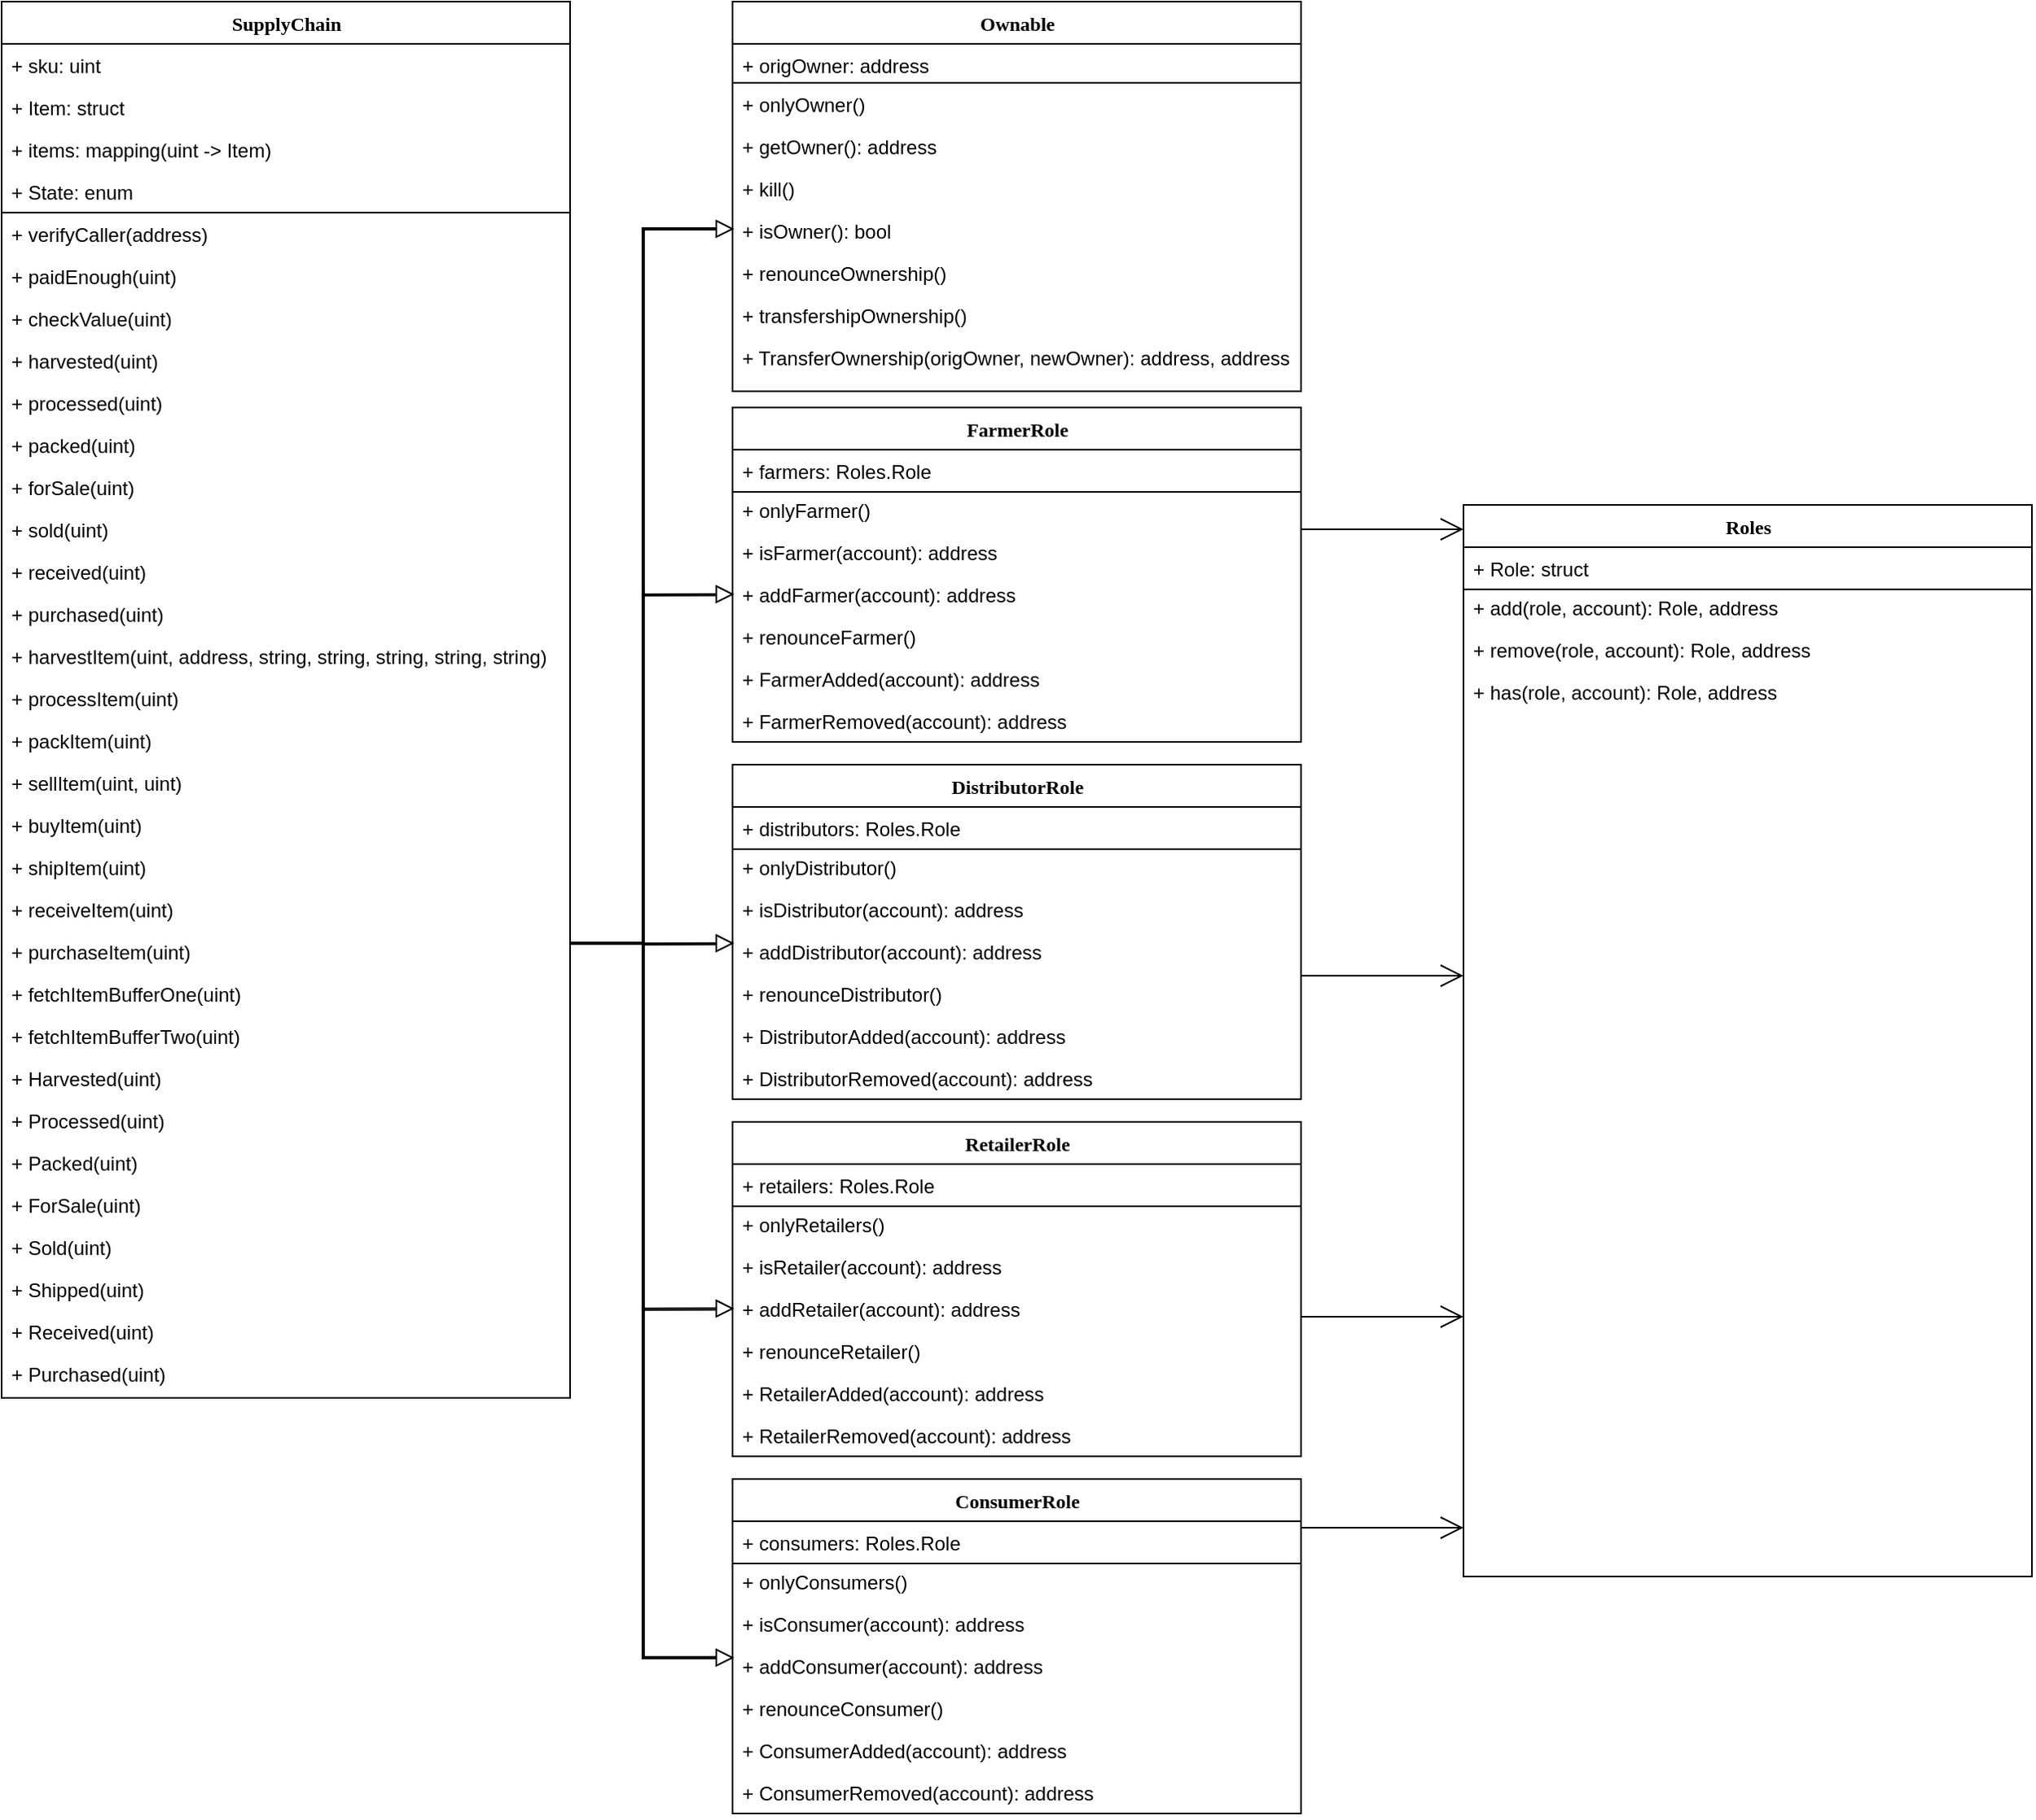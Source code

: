 <mxfile version="13.0.3" type="device"><diagram name="Page-1" id="9f46799a-70d6-7492-0946-bef42562c5a5"><mxGraphModel dx="3672" dy="1928" grid="1" gridSize="10" guides="1" tooltips="1" connect="1" arrows="1" fold="1" page="1" pageScale="1" pageWidth="1100" pageHeight="850" background="#ffffff" math="0" shadow="0"><root><mxCell id="0"/><mxCell id="1" parent="0"/><mxCell id="g60n4MG5seagXaqDH_zh-57" value="SupplyChain" style="swimlane;html=1;fontStyle=1;align=center;verticalAlign=top;childLayout=stackLayout;horizontal=1;startSize=26;horizontalStack=0;resizeParent=1;resizeLast=0;collapsible=1;marginBottom=0;swimlaneFillColor=#ffffff;rounded=0;shadow=0;comic=0;labelBackgroundColor=none;strokeWidth=1;fillColor=none;fontFamily=Verdana;fontSize=12" vertex="1" parent="1"><mxGeometry x="-1080" y="20" width="350" height="860" as="geometry"/></mxCell><mxCell id="g60n4MG5seagXaqDH_zh-59" value="+ sku: uint" style="text;html=1;strokeColor=none;fillColor=none;align=left;verticalAlign=top;spacingLeft=4;spacingRight=4;whiteSpace=wrap;overflow=hidden;rotatable=0;points=[[0,0.5],[1,0.5]];portConstraint=eastwest;" vertex="1" parent="g60n4MG5seagXaqDH_zh-57"><mxGeometry y="26" width="350" height="26" as="geometry"/></mxCell><mxCell id="g60n4MG5seagXaqDH_zh-60" value="+ Item: struct" style="text;html=1;strokeColor=none;fillColor=none;align=left;verticalAlign=top;spacingLeft=4;spacingRight=4;whiteSpace=wrap;overflow=hidden;rotatable=0;points=[[0,0.5],[1,0.5]];portConstraint=eastwest;" vertex="1" parent="g60n4MG5seagXaqDH_zh-57"><mxGeometry y="52" width="350" height="26" as="geometry"/></mxCell><mxCell id="g60n4MG5seagXaqDH_zh-61" value="+ items: mapping(uint -&amp;gt; Item)" style="text;html=1;strokeColor=none;fillColor=none;align=left;verticalAlign=top;spacingLeft=4;spacingRight=4;whiteSpace=wrap;overflow=hidden;rotatable=0;points=[[0,0.5],[1,0.5]];portConstraint=eastwest;" vertex="1" parent="g60n4MG5seagXaqDH_zh-57"><mxGeometry y="78" width="350" height="26" as="geometry"/></mxCell><mxCell id="g60n4MG5seagXaqDH_zh-62" value="+ State: enum" style="text;html=1;strokeColor=none;fillColor=none;align=left;verticalAlign=top;spacingLeft=4;spacingRight=4;whiteSpace=wrap;overflow=hidden;rotatable=0;points=[[0,0.5],[1,0.5]];portConstraint=eastwest;" vertex="1" parent="g60n4MG5seagXaqDH_zh-57"><mxGeometry y="104" width="350" height="26" as="geometry"/></mxCell><mxCell id="g60n4MG5seagXaqDH_zh-65" value="" style="endArrow=none;html=1;entryX=1;entryY=-0.001;entryDx=0;entryDy=0;entryPerimeter=0;" edge="1" parent="g60n4MG5seagXaqDH_zh-57"><mxGeometry width="50" height="50" relative="1" as="geometry"><mxPoint y="130.03" as="sourcePoint"/><mxPoint x="350" y="130.004" as="targetPoint"/></mxGeometry></mxCell><mxCell id="g60n4MG5seagXaqDH_zh-76" value="+ verifyCaller(address)" style="text;html=1;strokeColor=none;fillColor=none;align=left;verticalAlign=top;spacingLeft=4;spacingRight=4;whiteSpace=wrap;overflow=hidden;rotatable=0;points=[[0,0.5],[1,0.5]];portConstraint=eastwest;" vertex="1" parent="g60n4MG5seagXaqDH_zh-57"><mxGeometry y="130" width="350" height="26" as="geometry"/></mxCell><mxCell id="g60n4MG5seagXaqDH_zh-78" value="+ paidEnough(uint)" style="text;html=1;strokeColor=none;fillColor=none;align=left;verticalAlign=top;spacingLeft=4;spacingRight=4;whiteSpace=wrap;overflow=hidden;rotatable=0;points=[[0,0.5],[1,0.5]];portConstraint=eastwest;" vertex="1" parent="g60n4MG5seagXaqDH_zh-57"><mxGeometry y="156" width="350" height="26" as="geometry"/></mxCell><mxCell id="g60n4MG5seagXaqDH_zh-79" value="+ checkValue(uint)" style="text;html=1;strokeColor=none;fillColor=none;align=left;verticalAlign=top;spacingLeft=4;spacingRight=4;whiteSpace=wrap;overflow=hidden;rotatable=0;points=[[0,0.5],[1,0.5]];portConstraint=eastwest;" vertex="1" parent="g60n4MG5seagXaqDH_zh-57"><mxGeometry y="182" width="350" height="26" as="geometry"/></mxCell><mxCell id="g60n4MG5seagXaqDH_zh-80" value="+ harvested(uint)" style="text;html=1;strokeColor=none;fillColor=none;align=left;verticalAlign=top;spacingLeft=4;spacingRight=4;whiteSpace=wrap;overflow=hidden;rotatable=0;points=[[0,0.5],[1,0.5]];portConstraint=eastwest;" vertex="1" parent="g60n4MG5seagXaqDH_zh-57"><mxGeometry y="208" width="350" height="26" as="geometry"/></mxCell><mxCell id="g60n4MG5seagXaqDH_zh-81" value="+ processed(uint)" style="text;html=1;strokeColor=none;fillColor=none;align=left;verticalAlign=top;spacingLeft=4;spacingRight=4;whiteSpace=wrap;overflow=hidden;rotatable=0;points=[[0,0.5],[1,0.5]];portConstraint=eastwest;" vertex="1" parent="g60n4MG5seagXaqDH_zh-57"><mxGeometry y="234" width="350" height="26" as="geometry"/></mxCell><mxCell id="g60n4MG5seagXaqDH_zh-82" value="+ packed(uint)" style="text;html=1;strokeColor=none;fillColor=none;align=left;verticalAlign=top;spacingLeft=4;spacingRight=4;whiteSpace=wrap;overflow=hidden;rotatable=0;points=[[0,0.5],[1,0.5]];portConstraint=eastwest;" vertex="1" parent="g60n4MG5seagXaqDH_zh-57"><mxGeometry y="260" width="350" height="26" as="geometry"/></mxCell><mxCell id="g60n4MG5seagXaqDH_zh-83" value="+ forSale(uint)" style="text;html=1;strokeColor=none;fillColor=none;align=left;verticalAlign=top;spacingLeft=4;spacingRight=4;whiteSpace=wrap;overflow=hidden;rotatable=0;points=[[0,0.5],[1,0.5]];portConstraint=eastwest;" vertex="1" parent="g60n4MG5seagXaqDH_zh-57"><mxGeometry y="286" width="350" height="26" as="geometry"/></mxCell><mxCell id="g60n4MG5seagXaqDH_zh-84" value="+ sold(uint)" style="text;html=1;strokeColor=none;fillColor=none;align=left;verticalAlign=top;spacingLeft=4;spacingRight=4;whiteSpace=wrap;overflow=hidden;rotatable=0;points=[[0,0.5],[1,0.5]];portConstraint=eastwest;" vertex="1" parent="g60n4MG5seagXaqDH_zh-57"><mxGeometry y="312" width="350" height="26" as="geometry"/></mxCell><mxCell id="g60n4MG5seagXaqDH_zh-85" value="+ received(uint)" style="text;html=1;strokeColor=none;fillColor=none;align=left;verticalAlign=top;spacingLeft=4;spacingRight=4;whiteSpace=wrap;overflow=hidden;rotatable=0;points=[[0,0.5],[1,0.5]];portConstraint=eastwest;" vertex="1" parent="g60n4MG5seagXaqDH_zh-57"><mxGeometry y="338" width="350" height="26" as="geometry"/></mxCell><mxCell id="g60n4MG5seagXaqDH_zh-77" value="+ purchased(uint)" style="text;html=1;strokeColor=none;fillColor=none;align=left;verticalAlign=top;spacingLeft=4;spacingRight=4;whiteSpace=wrap;overflow=hidden;rotatable=0;points=[[0,0.5],[1,0.5]];portConstraint=eastwest;" vertex="1" parent="g60n4MG5seagXaqDH_zh-57"><mxGeometry y="364" width="350" height="26" as="geometry"/></mxCell><mxCell id="g60n4MG5seagXaqDH_zh-86" value="+ harvestItem(uint, address, string, string, string, string, string)" style="text;html=1;strokeColor=none;fillColor=none;align=left;verticalAlign=top;spacingLeft=4;spacingRight=4;whiteSpace=wrap;overflow=hidden;rotatable=0;points=[[0,0.5],[1,0.5]];portConstraint=eastwest;" vertex="1" parent="g60n4MG5seagXaqDH_zh-57"><mxGeometry y="390" width="350" height="26" as="geometry"/></mxCell><mxCell id="g60n4MG5seagXaqDH_zh-88" value="+ processItem(uint)" style="text;html=1;strokeColor=none;fillColor=none;align=left;verticalAlign=top;spacingLeft=4;spacingRight=4;whiteSpace=wrap;overflow=hidden;rotatable=0;points=[[0,0.5],[1,0.5]];portConstraint=eastwest;" vertex="1" parent="g60n4MG5seagXaqDH_zh-57"><mxGeometry y="416" width="350" height="26" as="geometry"/></mxCell><mxCell id="g60n4MG5seagXaqDH_zh-89" value="+ packItem(uint)" style="text;html=1;strokeColor=none;fillColor=none;align=left;verticalAlign=top;spacingLeft=4;spacingRight=4;whiteSpace=wrap;overflow=hidden;rotatable=0;points=[[0,0.5],[1,0.5]];portConstraint=eastwest;" vertex="1" parent="g60n4MG5seagXaqDH_zh-57"><mxGeometry y="442" width="350" height="26" as="geometry"/></mxCell><mxCell id="g60n4MG5seagXaqDH_zh-90" value="+ sellItem(uint, uint)" style="text;html=1;strokeColor=none;fillColor=none;align=left;verticalAlign=top;spacingLeft=4;spacingRight=4;whiteSpace=wrap;overflow=hidden;rotatable=0;points=[[0,0.5],[1,0.5]];portConstraint=eastwest;" vertex="1" parent="g60n4MG5seagXaqDH_zh-57"><mxGeometry y="468" width="350" height="26" as="geometry"/></mxCell><mxCell id="g60n4MG5seagXaqDH_zh-91" value="+ buyItem(uint)" style="text;html=1;strokeColor=none;fillColor=none;align=left;verticalAlign=top;spacingLeft=4;spacingRight=4;whiteSpace=wrap;overflow=hidden;rotatable=0;points=[[0,0.5],[1,0.5]];portConstraint=eastwest;" vertex="1" parent="g60n4MG5seagXaqDH_zh-57"><mxGeometry y="494" width="350" height="26" as="geometry"/></mxCell><mxCell id="g60n4MG5seagXaqDH_zh-92" value="+ shipItem(uint)" style="text;html=1;strokeColor=none;fillColor=none;align=left;verticalAlign=top;spacingLeft=4;spacingRight=4;whiteSpace=wrap;overflow=hidden;rotatable=0;points=[[0,0.5],[1,0.5]];portConstraint=eastwest;" vertex="1" parent="g60n4MG5seagXaqDH_zh-57"><mxGeometry y="520" width="350" height="26" as="geometry"/></mxCell><mxCell id="g60n4MG5seagXaqDH_zh-93" value="+ receiveItem(uint)" style="text;html=1;strokeColor=none;fillColor=none;align=left;verticalAlign=top;spacingLeft=4;spacingRight=4;whiteSpace=wrap;overflow=hidden;rotatable=0;points=[[0,0.5],[1,0.5]];portConstraint=eastwest;" vertex="1" parent="g60n4MG5seagXaqDH_zh-57"><mxGeometry y="546" width="350" height="26" as="geometry"/></mxCell><mxCell id="g60n4MG5seagXaqDH_zh-94" value="+ purchaseItem(uint)" style="text;html=1;strokeColor=none;fillColor=none;align=left;verticalAlign=top;spacingLeft=4;spacingRight=4;whiteSpace=wrap;overflow=hidden;rotatable=0;points=[[0,0.5],[1,0.5]];portConstraint=eastwest;" vertex="1" parent="g60n4MG5seagXaqDH_zh-57"><mxGeometry y="572" width="350" height="26" as="geometry"/></mxCell><mxCell id="g60n4MG5seagXaqDH_zh-95" value="+ fetchItemBufferOne(uint)" style="text;html=1;strokeColor=none;fillColor=none;align=left;verticalAlign=top;spacingLeft=4;spacingRight=4;whiteSpace=wrap;overflow=hidden;rotatable=0;points=[[0,0.5],[1,0.5]];portConstraint=eastwest;" vertex="1" parent="g60n4MG5seagXaqDH_zh-57"><mxGeometry y="598" width="350" height="26" as="geometry"/></mxCell><mxCell id="g60n4MG5seagXaqDH_zh-96" value="+ fetchItemBufferTwo(uint)" style="text;html=1;strokeColor=none;fillColor=none;align=left;verticalAlign=top;spacingLeft=4;spacingRight=4;whiteSpace=wrap;overflow=hidden;rotatable=0;points=[[0,0.5],[1,0.5]];portConstraint=eastwest;" vertex="1" parent="g60n4MG5seagXaqDH_zh-57"><mxGeometry y="624" width="350" height="26" as="geometry"/></mxCell><mxCell id="g60n4MG5seagXaqDH_zh-97" value="+ Harvested(uint)" style="text;html=1;strokeColor=none;fillColor=none;align=left;verticalAlign=top;spacingLeft=4;spacingRight=4;whiteSpace=wrap;overflow=hidden;rotatable=0;points=[[0,0.5],[1,0.5]];portConstraint=eastwest;" vertex="1" parent="g60n4MG5seagXaqDH_zh-57"><mxGeometry y="650" width="350" height="26" as="geometry"/></mxCell><mxCell id="g60n4MG5seagXaqDH_zh-98" value="+ Processed(uint)" style="text;html=1;strokeColor=none;fillColor=none;align=left;verticalAlign=top;spacingLeft=4;spacingRight=4;whiteSpace=wrap;overflow=hidden;rotatable=0;points=[[0,0.5],[1,0.5]];portConstraint=eastwest;" vertex="1" parent="g60n4MG5seagXaqDH_zh-57"><mxGeometry y="676" width="350" height="26" as="geometry"/></mxCell><mxCell id="g60n4MG5seagXaqDH_zh-127" value="+ Packed(uint)" style="text;html=1;strokeColor=none;fillColor=none;align=left;verticalAlign=top;spacingLeft=4;spacingRight=4;whiteSpace=wrap;overflow=hidden;rotatable=0;points=[[0,0.5],[1,0.5]];portConstraint=eastwest;" vertex="1" parent="g60n4MG5seagXaqDH_zh-57"><mxGeometry y="702" width="350" height="26" as="geometry"/></mxCell><mxCell id="g60n4MG5seagXaqDH_zh-128" value="+ ForSale(uint)" style="text;html=1;strokeColor=none;fillColor=none;align=left;verticalAlign=top;spacingLeft=4;spacingRight=4;whiteSpace=wrap;overflow=hidden;rotatable=0;points=[[0,0.5],[1,0.5]];portConstraint=eastwest;" vertex="1" parent="g60n4MG5seagXaqDH_zh-57"><mxGeometry y="728" width="350" height="26" as="geometry"/></mxCell><mxCell id="g60n4MG5seagXaqDH_zh-130" value="+ Sold(uint)" style="text;html=1;strokeColor=none;fillColor=none;align=left;verticalAlign=top;spacingLeft=4;spacingRight=4;whiteSpace=wrap;overflow=hidden;rotatable=0;points=[[0,0.5],[1,0.5]];portConstraint=eastwest;" vertex="1" parent="g60n4MG5seagXaqDH_zh-57"><mxGeometry y="754" width="350" height="26" as="geometry"/></mxCell><mxCell id="g60n4MG5seagXaqDH_zh-129" value="+ Shipped(uint)" style="text;html=1;strokeColor=none;fillColor=none;align=left;verticalAlign=top;spacingLeft=4;spacingRight=4;whiteSpace=wrap;overflow=hidden;rotatable=0;points=[[0,0.5],[1,0.5]];portConstraint=eastwest;" vertex="1" parent="g60n4MG5seagXaqDH_zh-57"><mxGeometry y="780" width="350" height="26" as="geometry"/></mxCell><mxCell id="g60n4MG5seagXaqDH_zh-132" value="+ Received(uint)" style="text;html=1;strokeColor=none;fillColor=none;align=left;verticalAlign=top;spacingLeft=4;spacingRight=4;whiteSpace=wrap;overflow=hidden;rotatable=0;points=[[0,0.5],[1,0.5]];portConstraint=eastwest;" vertex="1" parent="g60n4MG5seagXaqDH_zh-57"><mxGeometry y="806" width="350" height="26" as="geometry"/></mxCell><mxCell id="g60n4MG5seagXaqDH_zh-131" value="+ Purchased(uint)" style="text;html=1;strokeColor=none;fillColor=none;align=left;verticalAlign=top;spacingLeft=4;spacingRight=4;whiteSpace=wrap;overflow=hidden;rotatable=0;points=[[0,0.5],[1,0.5]];portConstraint=eastwest;" vertex="1" parent="g60n4MG5seagXaqDH_zh-57"><mxGeometry y="832" width="350" height="26" as="geometry"/></mxCell><mxCell id="78961159f06e98e8-17" value="Ownable" style="swimlane;html=1;fontStyle=1;align=center;verticalAlign=top;childLayout=stackLayout;horizontal=1;startSize=26;horizontalStack=0;resizeParent=1;resizeLast=0;collapsible=1;marginBottom=0;swimlaneFillColor=#ffffff;rounded=0;shadow=0;comic=0;labelBackgroundColor=none;strokeWidth=1;fillColor=none;fontFamily=Verdana;fontSize=12" parent="1" vertex="1"><mxGeometry x="-630" y="20" width="350" height="240" as="geometry"/></mxCell><mxCell id="78961159f06e98e8-21" value="+ origOwner: address" style="text;html=1;strokeColor=none;fillColor=none;align=left;verticalAlign=top;spacingLeft=4;spacingRight=4;whiteSpace=wrap;overflow=hidden;rotatable=0;points=[[0,0.5],[1,0.5]];portConstraint=eastwest;" parent="78961159f06e98e8-17" vertex="1"><mxGeometry y="26" width="350" height="24" as="geometry"/></mxCell><mxCell id="g60n4MG5seagXaqDH_zh-47" value="" style="endArrow=none;html=1;entryX=1;entryY=-0.001;entryDx=0;entryDy=0;entryPerimeter=0;" edge="1" parent="78961159f06e98e8-17"><mxGeometry width="50" height="50" relative="1" as="geometry"><mxPoint y="50.03" as="sourcePoint"/><mxPoint x="350" y="50.004" as="targetPoint"/></mxGeometry></mxCell><mxCell id="78961159f06e98e8-25" value="+ onlyOwner()" style="text;html=1;strokeColor=none;fillColor=none;align=left;verticalAlign=top;spacingLeft=4;spacingRight=4;whiteSpace=wrap;overflow=hidden;rotatable=0;points=[[0,0.5],[1,0.5]];portConstraint=eastwest;" parent="78961159f06e98e8-17" vertex="1"><mxGeometry y="50" width="350" height="26" as="geometry"/></mxCell><mxCell id="78961159f06e98e8-26" value="+ getOwner(): address" style="text;html=1;strokeColor=none;fillColor=none;align=left;verticalAlign=top;spacingLeft=4;spacingRight=4;whiteSpace=wrap;overflow=hidden;rotatable=0;points=[[0,0.5],[1,0.5]];portConstraint=eastwest;" parent="78961159f06e98e8-17" vertex="1"><mxGeometry y="76" width="350" height="26" as="geometry"/></mxCell><mxCell id="r3F0om4zufOPy18ptjIW-4" value="+ kill()" style="text;html=1;strokeColor=none;fillColor=none;align=left;verticalAlign=top;spacingLeft=4;spacingRight=4;whiteSpace=wrap;overflow=hidden;rotatable=0;points=[[0,0.5],[1,0.5]];portConstraint=eastwest;" parent="78961159f06e98e8-17" vertex="1"><mxGeometry y="102" width="350" height="26" as="geometry"/></mxCell><mxCell id="78961159f06e98e8-23" value="+ isOwner(): bool" style="text;html=1;strokeColor=none;fillColor=none;align=left;verticalAlign=top;spacingLeft=4;spacingRight=4;whiteSpace=wrap;overflow=hidden;rotatable=0;points=[[0,0.5],[1,0.5]];portConstraint=eastwest;" parent="78961159f06e98e8-17" vertex="1"><mxGeometry y="128" width="350" height="26" as="geometry"/></mxCell><mxCell id="r3F0om4zufOPy18ptjIW-5" value="+ renounceOwnership()" style="text;html=1;strokeColor=none;fillColor=none;align=left;verticalAlign=top;spacingLeft=4;spacingRight=4;whiteSpace=wrap;overflow=hidden;rotatable=0;points=[[0,0.5],[1,0.5]];portConstraint=eastwest;" parent="78961159f06e98e8-17" vertex="1"><mxGeometry y="154" width="350" height="26" as="geometry"/></mxCell><mxCell id="r3F0om4zufOPy18ptjIW-6" value="+ transfershipOwnership()" style="text;html=1;strokeColor=none;fillColor=none;align=left;verticalAlign=top;spacingLeft=4;spacingRight=4;whiteSpace=wrap;overflow=hidden;rotatable=0;points=[[0,0.5],[1,0.5]];portConstraint=eastwest;" parent="78961159f06e98e8-17" vertex="1"><mxGeometry y="180" width="350" height="26" as="geometry"/></mxCell><mxCell id="78961159f06e98e8-24" value="+ TransferOwnership(origOwner, newOwner): address, address" style="text;html=1;strokeColor=none;fillColor=none;align=left;verticalAlign=top;spacingLeft=4;spacingRight=4;whiteSpace=wrap;overflow=hidden;rotatable=0;points=[[0,0.5],[1,0.5]];portConstraint=eastwest;" parent="78961159f06e98e8-17" vertex="1"><mxGeometry y="206" width="350" height="30" as="geometry"/></mxCell><mxCell id="g60n4MG5seagXaqDH_zh-37" value="FarmerRole" style="swimlane;html=1;fontStyle=1;align=center;verticalAlign=top;childLayout=stackLayout;horizontal=1;startSize=26;horizontalStack=0;resizeParent=1;resizeLast=0;collapsible=1;marginBottom=0;swimlaneFillColor=#ffffff;rounded=0;shadow=0;comic=0;labelBackgroundColor=none;strokeWidth=1;fillColor=none;fontFamily=Verdana;fontSize=12" vertex="1" parent="1"><mxGeometry x="-630" y="270" width="350" height="206" as="geometry"/></mxCell><mxCell id="g60n4MG5seagXaqDH_zh-38" value="+ farmers: Roles.Role" style="text;html=1;strokeColor=none;fillColor=none;align=left;verticalAlign=top;spacingLeft=4;spacingRight=4;whiteSpace=wrap;overflow=hidden;rotatable=0;points=[[0,0.5],[1,0.5]];portConstraint=eastwest;" vertex="1" parent="g60n4MG5seagXaqDH_zh-37"><mxGeometry y="26" width="350" height="24" as="geometry"/></mxCell><mxCell id="g60n4MG5seagXaqDH_zh-39" value="+ onlyFarmer()" style="text;html=1;strokeColor=none;fillColor=none;align=left;verticalAlign=top;spacingLeft=4;spacingRight=4;whiteSpace=wrap;overflow=hidden;rotatable=0;points=[[0,0.5],[1,0.5]];portConstraint=eastwest;" vertex="1" parent="g60n4MG5seagXaqDH_zh-37"><mxGeometry y="50" width="350" height="26" as="geometry"/></mxCell><mxCell id="g60n4MG5seagXaqDH_zh-40" value="+ isFarmer(account): address" style="text;html=1;strokeColor=none;fillColor=none;align=left;verticalAlign=top;spacingLeft=4;spacingRight=4;whiteSpace=wrap;overflow=hidden;rotatable=0;points=[[0,0.5],[1,0.5]];portConstraint=eastwest;" vertex="1" parent="g60n4MG5seagXaqDH_zh-37"><mxGeometry y="76" width="350" height="26" as="geometry"/></mxCell><mxCell id="g60n4MG5seagXaqDH_zh-41" value="+ addFarmer(account): address" style="text;html=1;strokeColor=none;fillColor=none;align=left;verticalAlign=top;spacingLeft=4;spacingRight=4;whiteSpace=wrap;overflow=hidden;rotatable=0;points=[[0,0.5],[1,0.5]];portConstraint=eastwest;" vertex="1" parent="g60n4MG5seagXaqDH_zh-37"><mxGeometry y="102" width="350" height="26" as="geometry"/></mxCell><mxCell id="g60n4MG5seagXaqDH_zh-42" value="+ renounceFarmer()" style="text;html=1;strokeColor=none;fillColor=none;align=left;verticalAlign=top;spacingLeft=4;spacingRight=4;whiteSpace=wrap;overflow=hidden;rotatable=0;points=[[0,0.5],[1,0.5]];portConstraint=eastwest;" vertex="1" parent="g60n4MG5seagXaqDH_zh-37"><mxGeometry y="128" width="350" height="26" as="geometry"/></mxCell><mxCell id="g60n4MG5seagXaqDH_zh-43" value="+ FarmerAdded(account): address" style="text;html=1;strokeColor=none;fillColor=none;align=left;verticalAlign=top;spacingLeft=4;spacingRight=4;whiteSpace=wrap;overflow=hidden;rotatable=0;points=[[0,0.5],[1,0.5]];portConstraint=eastwest;" vertex="1" parent="g60n4MG5seagXaqDH_zh-37"><mxGeometry y="154" width="350" height="26" as="geometry"/></mxCell><mxCell id="g60n4MG5seagXaqDH_zh-44" value="+ FarmerRemoved(account): address" style="text;html=1;strokeColor=none;fillColor=none;align=left;verticalAlign=top;spacingLeft=4;spacingRight=4;whiteSpace=wrap;overflow=hidden;rotatable=0;points=[[0,0.5],[1,0.5]];portConstraint=eastwest;" vertex="1" parent="g60n4MG5seagXaqDH_zh-37"><mxGeometry y="180" width="350" height="26" as="geometry"/></mxCell><mxCell id="g60n4MG5seagXaqDH_zh-45" value="" style="endArrow=none;html=1;entryX=1;entryY=-0.001;entryDx=0;entryDy=0;entryPerimeter=0;" edge="1" parent="g60n4MG5seagXaqDH_zh-37"><mxGeometry width="50" height="50" relative="1" as="geometry"><mxPoint y="52" as="sourcePoint"/><mxPoint x="350" y="51.974" as="targetPoint"/></mxGeometry></mxCell><mxCell id="g60n4MG5seagXaqDH_zh-16" value="DistributorRole" style="swimlane;html=1;fontStyle=1;align=center;verticalAlign=top;childLayout=stackLayout;horizontal=1;startSize=26;horizontalStack=0;resizeParent=1;resizeLast=0;collapsible=1;marginBottom=0;swimlaneFillColor=#ffffff;rounded=0;shadow=0;comic=0;labelBackgroundColor=none;strokeWidth=1;fillColor=none;fontFamily=Verdana;fontSize=12" vertex="1" parent="1"><mxGeometry x="-630" y="490" width="350" height="206" as="geometry"/></mxCell><mxCell id="g60n4MG5seagXaqDH_zh-17" value="+ distributors: Roles.Role" style="text;html=1;strokeColor=none;fillColor=none;align=left;verticalAlign=top;spacingLeft=4;spacingRight=4;whiteSpace=wrap;overflow=hidden;rotatable=0;points=[[0,0.5],[1,0.5]];portConstraint=eastwest;" vertex="1" parent="g60n4MG5seagXaqDH_zh-16"><mxGeometry y="26" width="350" height="24" as="geometry"/></mxCell><mxCell id="g60n4MG5seagXaqDH_zh-18" value="+ onlyDistributor()" style="text;html=1;strokeColor=none;fillColor=none;align=left;verticalAlign=top;spacingLeft=4;spacingRight=4;whiteSpace=wrap;overflow=hidden;rotatable=0;points=[[0,0.5],[1,0.5]];portConstraint=eastwest;" vertex="1" parent="g60n4MG5seagXaqDH_zh-16"><mxGeometry y="50" width="350" height="26" as="geometry"/></mxCell><mxCell id="g60n4MG5seagXaqDH_zh-19" value="+ isDistributor(account): address" style="text;html=1;strokeColor=none;fillColor=none;align=left;verticalAlign=top;spacingLeft=4;spacingRight=4;whiteSpace=wrap;overflow=hidden;rotatable=0;points=[[0,0.5],[1,0.5]];portConstraint=eastwest;" vertex="1" parent="g60n4MG5seagXaqDH_zh-16"><mxGeometry y="76" width="350" height="26" as="geometry"/></mxCell><mxCell id="g60n4MG5seagXaqDH_zh-20" value="+ addDistributor(account): address" style="text;html=1;strokeColor=none;fillColor=none;align=left;verticalAlign=top;spacingLeft=4;spacingRight=4;whiteSpace=wrap;overflow=hidden;rotatable=0;points=[[0,0.5],[1,0.5]];portConstraint=eastwest;" vertex="1" parent="g60n4MG5seagXaqDH_zh-16"><mxGeometry y="102" width="350" height="26" as="geometry"/></mxCell><mxCell id="g60n4MG5seagXaqDH_zh-21" value="+ renounceDistributor()" style="text;html=1;strokeColor=none;fillColor=none;align=left;verticalAlign=top;spacingLeft=4;spacingRight=4;whiteSpace=wrap;overflow=hidden;rotatable=0;points=[[0,0.5],[1,0.5]];portConstraint=eastwest;" vertex="1" parent="g60n4MG5seagXaqDH_zh-16"><mxGeometry y="128" width="350" height="26" as="geometry"/></mxCell><mxCell id="g60n4MG5seagXaqDH_zh-22" value="+ DistributorAdded(account): address" style="text;html=1;strokeColor=none;fillColor=none;align=left;verticalAlign=top;spacingLeft=4;spacingRight=4;whiteSpace=wrap;overflow=hidden;rotatable=0;points=[[0,0.5],[1,0.5]];portConstraint=eastwest;" vertex="1" parent="g60n4MG5seagXaqDH_zh-16"><mxGeometry y="154" width="350" height="26" as="geometry"/></mxCell><mxCell id="g60n4MG5seagXaqDH_zh-23" value="+ DistributorRemoved(account): address" style="text;html=1;strokeColor=none;fillColor=none;align=left;verticalAlign=top;spacingLeft=4;spacingRight=4;whiteSpace=wrap;overflow=hidden;rotatable=0;points=[[0,0.5],[1,0.5]];portConstraint=eastwest;" vertex="1" parent="g60n4MG5seagXaqDH_zh-16"><mxGeometry y="180" width="350" height="26" as="geometry"/></mxCell><mxCell id="g60n4MG5seagXaqDH_zh-24" value="" style="endArrow=none;html=1;entryX=1;entryY=-0.001;entryDx=0;entryDy=0;entryPerimeter=0;" edge="1" parent="g60n4MG5seagXaqDH_zh-16"><mxGeometry width="50" height="50" relative="1" as="geometry"><mxPoint y="52" as="sourcePoint"/><mxPoint x="350" y="51.974" as="targetPoint"/></mxGeometry></mxCell><mxCell id="g60n4MG5seagXaqDH_zh-27" value="RetailerRole" style="swimlane;html=1;fontStyle=1;align=center;verticalAlign=top;childLayout=stackLayout;horizontal=1;startSize=26;horizontalStack=0;resizeParent=1;resizeLast=0;collapsible=1;marginBottom=0;swimlaneFillColor=#ffffff;rounded=0;shadow=0;comic=0;labelBackgroundColor=none;strokeWidth=1;fillColor=none;fontFamily=Verdana;fontSize=12" vertex="1" parent="1"><mxGeometry x="-630" y="710" width="350" height="206" as="geometry"/></mxCell><mxCell id="g60n4MG5seagXaqDH_zh-28" value="+ retailers: Roles.Role" style="text;html=1;strokeColor=none;fillColor=none;align=left;verticalAlign=top;spacingLeft=4;spacingRight=4;whiteSpace=wrap;overflow=hidden;rotatable=0;points=[[0,0.5],[1,0.5]];portConstraint=eastwest;" vertex="1" parent="g60n4MG5seagXaqDH_zh-27"><mxGeometry y="26" width="350" height="24" as="geometry"/></mxCell><mxCell id="g60n4MG5seagXaqDH_zh-29" value="+ onlyRetailers()" style="text;html=1;strokeColor=none;fillColor=none;align=left;verticalAlign=top;spacingLeft=4;spacingRight=4;whiteSpace=wrap;overflow=hidden;rotatable=0;points=[[0,0.5],[1,0.5]];portConstraint=eastwest;" vertex="1" parent="g60n4MG5seagXaqDH_zh-27"><mxGeometry y="50" width="350" height="26" as="geometry"/></mxCell><mxCell id="g60n4MG5seagXaqDH_zh-30" value="+ isRetailer(account): address" style="text;html=1;strokeColor=none;fillColor=none;align=left;verticalAlign=top;spacingLeft=4;spacingRight=4;whiteSpace=wrap;overflow=hidden;rotatable=0;points=[[0,0.5],[1,0.5]];portConstraint=eastwest;" vertex="1" parent="g60n4MG5seagXaqDH_zh-27"><mxGeometry y="76" width="350" height="26" as="geometry"/></mxCell><mxCell id="g60n4MG5seagXaqDH_zh-31" value="+ addRetailer(account): address" style="text;html=1;strokeColor=none;fillColor=none;align=left;verticalAlign=top;spacingLeft=4;spacingRight=4;whiteSpace=wrap;overflow=hidden;rotatable=0;points=[[0,0.5],[1,0.5]];portConstraint=eastwest;" vertex="1" parent="g60n4MG5seagXaqDH_zh-27"><mxGeometry y="102" width="350" height="26" as="geometry"/></mxCell><mxCell id="g60n4MG5seagXaqDH_zh-32" value="+ renounceRetailer()" style="text;html=1;strokeColor=none;fillColor=none;align=left;verticalAlign=top;spacingLeft=4;spacingRight=4;whiteSpace=wrap;overflow=hidden;rotatable=0;points=[[0,0.5],[1,0.5]];portConstraint=eastwest;" vertex="1" parent="g60n4MG5seagXaqDH_zh-27"><mxGeometry y="128" width="350" height="26" as="geometry"/></mxCell><mxCell id="g60n4MG5seagXaqDH_zh-33" value="+ RetailerAdded(account): address" style="text;html=1;strokeColor=none;fillColor=none;align=left;verticalAlign=top;spacingLeft=4;spacingRight=4;whiteSpace=wrap;overflow=hidden;rotatable=0;points=[[0,0.5],[1,0.5]];portConstraint=eastwest;" vertex="1" parent="g60n4MG5seagXaqDH_zh-27"><mxGeometry y="154" width="350" height="26" as="geometry"/></mxCell><mxCell id="g60n4MG5seagXaqDH_zh-34" value="+ RetailerRemoved(account): address" style="text;html=1;strokeColor=none;fillColor=none;align=left;verticalAlign=top;spacingLeft=4;spacingRight=4;whiteSpace=wrap;overflow=hidden;rotatable=0;points=[[0,0.5],[1,0.5]];portConstraint=eastwest;" vertex="1" parent="g60n4MG5seagXaqDH_zh-27"><mxGeometry y="180" width="350" height="26" as="geometry"/></mxCell><mxCell id="g60n4MG5seagXaqDH_zh-35" value="" style="endArrow=none;html=1;entryX=1;entryY=-0.001;entryDx=0;entryDy=0;entryPerimeter=0;" edge="1" parent="g60n4MG5seagXaqDH_zh-27"><mxGeometry width="50" height="50" relative="1" as="geometry"><mxPoint y="52" as="sourcePoint"/><mxPoint x="350" y="51.974" as="targetPoint"/></mxGeometry></mxCell><mxCell id="g60n4MG5seagXaqDH_zh-1" value="ConsumerRole" style="swimlane;html=1;fontStyle=1;align=center;verticalAlign=top;childLayout=stackLayout;horizontal=1;startSize=26;horizontalStack=0;resizeParent=1;resizeLast=0;collapsible=1;marginBottom=0;swimlaneFillColor=#ffffff;rounded=0;shadow=0;comic=0;labelBackgroundColor=none;strokeWidth=1;fillColor=none;fontFamily=Verdana;fontSize=12" vertex="1" parent="1"><mxGeometry x="-630" y="930" width="350" height="206" as="geometry"/></mxCell><mxCell id="g60n4MG5seagXaqDH_zh-2" value="+ consumers: Roles.Role" style="text;html=1;strokeColor=none;fillColor=none;align=left;verticalAlign=top;spacingLeft=4;spacingRight=4;whiteSpace=wrap;overflow=hidden;rotatable=0;points=[[0,0.5],[1,0.5]];portConstraint=eastwest;" vertex="1" parent="g60n4MG5seagXaqDH_zh-1"><mxGeometry y="26" width="350" height="24" as="geometry"/></mxCell><mxCell id="g60n4MG5seagXaqDH_zh-15" value="+ onlyConsumers()" style="text;html=1;strokeColor=none;fillColor=none;align=left;verticalAlign=top;spacingLeft=4;spacingRight=4;whiteSpace=wrap;overflow=hidden;rotatable=0;points=[[0,0.5],[1,0.5]];portConstraint=eastwest;" vertex="1" parent="g60n4MG5seagXaqDH_zh-1"><mxGeometry y="50" width="350" height="26" as="geometry"/></mxCell><mxCell id="g60n4MG5seagXaqDH_zh-4" value="+ isConsumer(account): address" style="text;html=1;strokeColor=none;fillColor=none;align=left;verticalAlign=top;spacingLeft=4;spacingRight=4;whiteSpace=wrap;overflow=hidden;rotatable=0;points=[[0,0.5],[1,0.5]];portConstraint=eastwest;" vertex="1" parent="g60n4MG5seagXaqDH_zh-1"><mxGeometry y="76" width="350" height="26" as="geometry"/></mxCell><mxCell id="g60n4MG5seagXaqDH_zh-5" value="+ addConsumer(account): address" style="text;html=1;strokeColor=none;fillColor=none;align=left;verticalAlign=top;spacingLeft=4;spacingRight=4;whiteSpace=wrap;overflow=hidden;rotatable=0;points=[[0,0.5],[1,0.5]];portConstraint=eastwest;" vertex="1" parent="g60n4MG5seagXaqDH_zh-1"><mxGeometry y="102" width="350" height="26" as="geometry"/></mxCell><mxCell id="g60n4MG5seagXaqDH_zh-6" value="+ renounceConsumer()" style="text;html=1;strokeColor=none;fillColor=none;align=left;verticalAlign=top;spacingLeft=4;spacingRight=4;whiteSpace=wrap;overflow=hidden;rotatable=0;points=[[0,0.5],[1,0.5]];portConstraint=eastwest;" vertex="1" parent="g60n4MG5seagXaqDH_zh-1"><mxGeometry y="128" width="350" height="26" as="geometry"/></mxCell><mxCell id="g60n4MG5seagXaqDH_zh-7" value="+ ConsumerAdded(account): address" style="text;html=1;strokeColor=none;fillColor=none;align=left;verticalAlign=top;spacingLeft=4;spacingRight=4;whiteSpace=wrap;overflow=hidden;rotatable=0;points=[[0,0.5],[1,0.5]];portConstraint=eastwest;" vertex="1" parent="g60n4MG5seagXaqDH_zh-1"><mxGeometry y="154" width="350" height="26" as="geometry"/></mxCell><mxCell id="g60n4MG5seagXaqDH_zh-8" value="+ ConsumerRemoved(account): address" style="text;html=1;strokeColor=none;fillColor=none;align=left;verticalAlign=top;spacingLeft=4;spacingRight=4;whiteSpace=wrap;overflow=hidden;rotatable=0;points=[[0,0.5],[1,0.5]];portConstraint=eastwest;" vertex="1" parent="g60n4MG5seagXaqDH_zh-1"><mxGeometry y="180" width="350" height="26" as="geometry"/></mxCell><mxCell id="g60n4MG5seagXaqDH_zh-10" value="" style="endArrow=none;html=1;entryX=1;entryY=-0.001;entryDx=0;entryDy=0;entryPerimeter=0;" edge="1" parent="g60n4MG5seagXaqDH_zh-1"><mxGeometry width="50" height="50" relative="1" as="geometry"><mxPoint y="52" as="sourcePoint"/><mxPoint x="350" y="51.974" as="targetPoint"/></mxGeometry></mxCell><mxCell id="g60n4MG5seagXaqDH_zh-48" value="Roles" style="swimlane;html=1;fontStyle=1;align=center;verticalAlign=top;childLayout=stackLayout;horizontal=1;startSize=26;horizontalStack=0;resizeParent=1;resizeLast=0;collapsible=1;marginBottom=0;swimlaneFillColor=#ffffff;rounded=0;shadow=0;comic=0;labelBackgroundColor=none;strokeWidth=1;fillColor=none;fontFamily=Verdana;fontSize=12" vertex="1" parent="1"><mxGeometry x="-180" y="330" width="350" height="660" as="geometry"/></mxCell><mxCell id="g60n4MG5seagXaqDH_zh-226" value="" style="endArrow=open;endFill=1;endSize=12;html=1;" edge="1" parent="g60n4MG5seagXaqDH_zh-48"><mxGeometry width="160" relative="1" as="geometry"><mxPoint x="-100" y="15" as="sourcePoint"/><mxPoint y="15" as="targetPoint"/></mxGeometry></mxCell><mxCell id="g60n4MG5seagXaqDH_zh-49" value="+ Role: struct" style="text;html=1;strokeColor=none;fillColor=none;align=left;verticalAlign=top;spacingLeft=4;spacingRight=4;whiteSpace=wrap;overflow=hidden;rotatable=0;points=[[0,0.5],[1,0.5]];portConstraint=eastwest;" vertex="1" parent="g60n4MG5seagXaqDH_zh-48"><mxGeometry y="26" width="350" height="24" as="geometry"/></mxCell><mxCell id="g60n4MG5seagXaqDH_zh-50" value="+ add(role, account): Role, address" style="text;html=1;strokeColor=none;fillColor=none;align=left;verticalAlign=top;spacingLeft=4;spacingRight=4;whiteSpace=wrap;overflow=hidden;rotatable=0;points=[[0,0.5],[1,0.5]];portConstraint=eastwest;" vertex="1" parent="g60n4MG5seagXaqDH_zh-48"><mxGeometry y="50" width="350" height="26" as="geometry"/></mxCell><mxCell id="g60n4MG5seagXaqDH_zh-51" value="+ remove(role, account): Role, address" style="text;html=1;strokeColor=none;fillColor=none;align=left;verticalAlign=top;spacingLeft=4;spacingRight=4;whiteSpace=wrap;overflow=hidden;rotatable=0;points=[[0,0.5],[1,0.5]];portConstraint=eastwest;" vertex="1" parent="g60n4MG5seagXaqDH_zh-48"><mxGeometry y="76" width="350" height="26" as="geometry"/></mxCell><mxCell id="g60n4MG5seagXaqDH_zh-52" value="+ has(role, account): Role, address" style="text;html=1;strokeColor=none;fillColor=none;align=left;verticalAlign=top;spacingLeft=4;spacingRight=4;whiteSpace=wrap;overflow=hidden;rotatable=0;points=[[0,0.5],[1,0.5]];portConstraint=eastwest;" vertex="1" parent="g60n4MG5seagXaqDH_zh-48"><mxGeometry y="102" width="350" height="26" as="geometry"/></mxCell><mxCell id="g60n4MG5seagXaqDH_zh-56" value="" style="endArrow=none;html=1;entryX=1;entryY=-0.001;entryDx=0;entryDy=0;entryPerimeter=0;" edge="1" parent="g60n4MG5seagXaqDH_zh-48"><mxGeometry width="50" height="50" relative="1" as="geometry"><mxPoint y="52" as="sourcePoint"/><mxPoint x="350" y="51.974" as="targetPoint"/></mxGeometry></mxCell><mxCell id="g60n4MG5seagXaqDH_zh-228" value="" style="endArrow=open;endFill=1;endSize=12;html=1;" edge="1" parent="g60n4MG5seagXaqDH_zh-48"><mxGeometry width="160" relative="1" as="geometry"><mxPoint x="-100" y="290" as="sourcePoint"/><mxPoint y="290" as="targetPoint"/></mxGeometry></mxCell><mxCell id="g60n4MG5seagXaqDH_zh-227" value="" style="endArrow=open;endFill=1;endSize=12;html=1;" edge="1" parent="g60n4MG5seagXaqDH_zh-48"><mxGeometry width="160" relative="1" as="geometry"><mxPoint x="-100" y="500" as="sourcePoint"/><mxPoint y="500" as="targetPoint"/></mxGeometry></mxCell><mxCell id="g60n4MG5seagXaqDH_zh-202" value="" style="triangle;whiteSpace=wrap;html=1;" vertex="1" parent="1"><mxGeometry x="-640" y="155" width="10" height="10" as="geometry"/></mxCell><mxCell id="g60n4MG5seagXaqDH_zh-205" value="" style="triangle;whiteSpace=wrap;html=1;" vertex="1" parent="1"><mxGeometry x="-640" y="380" width="10" height="10" as="geometry"/></mxCell><mxCell id="g60n4MG5seagXaqDH_zh-206" value="" style="triangle;whiteSpace=wrap;html=1;" vertex="1" parent="1"><mxGeometry x="-640" y="595" width="10" height="10" as="geometry"/></mxCell><mxCell id="g60n4MG5seagXaqDH_zh-207" value="" style="triangle;whiteSpace=wrap;html=1;" vertex="1" parent="1"><mxGeometry x="-640" y="820" width="10" height="10" as="geometry"/></mxCell><mxCell id="g60n4MG5seagXaqDH_zh-208" value="" style="triangle;whiteSpace=wrap;html=1;" vertex="1" parent="1"><mxGeometry x="-640" y="1035" width="10" height="10" as="geometry"/></mxCell><mxCell id="g60n4MG5seagXaqDH_zh-216" value="" style="strokeWidth=2;html=1;shape=mxgraph.flowchart.annotation_2;align=left;labelPosition=right;pointerEvents=1;" vertex="1" parent="1"><mxGeometry x="-730" y="160" width="90" height="880" as="geometry"/></mxCell><mxCell id="g60n4MG5seagXaqDH_zh-217" value="" style="endArrow=none;html=1;" edge="1" parent="1"><mxGeometry width="50" height="50" relative="1" as="geometry"><mxPoint x="-685" y="385" as="sourcePoint"/><mxPoint x="-640" y="384.88" as="targetPoint"/></mxGeometry></mxCell><mxCell id="g60n4MG5seagXaqDH_zh-219" value="" style="endArrow=none;html=1;" edge="1" parent="1"><mxGeometry width="50" height="50" relative="1" as="geometry"><mxPoint x="-685" y="600.83" as="sourcePoint"/><mxPoint x="-640" y="600.71" as="targetPoint"/></mxGeometry></mxCell><mxCell id="g60n4MG5seagXaqDH_zh-220" value="" style="endArrow=none;html=1;" edge="1" parent="1"><mxGeometry width="50" height="50" relative="1" as="geometry"><mxPoint x="-685" y="824.83" as="sourcePoint"/><mxPoint x="-640" y="824.71" as="targetPoint"/></mxGeometry></mxCell><mxCell id="g60n4MG5seagXaqDH_zh-221" value="" style="endArrow=none;html=1;" edge="1" parent="1"><mxGeometry width="50" height="50" relative="1" as="geometry"><mxPoint x="-685" y="385.88" as="sourcePoint"/><mxPoint x="-640" y="385.76" as="targetPoint"/></mxGeometry></mxCell><mxCell id="g60n4MG5seagXaqDH_zh-222" value="" style="endArrow=none;html=1;" edge="1" parent="1"><mxGeometry width="50" height="50" relative="1" as="geometry"><mxPoint x="-685" y="599.95" as="sourcePoint"/><mxPoint x="-640" y="599.83" as="targetPoint"/></mxGeometry></mxCell><mxCell id="g60n4MG5seagXaqDH_zh-223" value="" style="endArrow=none;html=1;" edge="1" parent="1"><mxGeometry width="50" height="50" relative="1" as="geometry"><mxPoint x="-685" y="825.88" as="sourcePoint"/><mxPoint x="-640" y="825.76" as="targetPoint"/></mxGeometry></mxCell><mxCell id="g60n4MG5seagXaqDH_zh-229" value="" style="endArrow=open;endFill=1;endSize=12;html=1;" edge="1" parent="1"><mxGeometry width="160" relative="1" as="geometry"><mxPoint x="-280" y="960" as="sourcePoint"/><mxPoint x="-180" y="960" as="targetPoint"/></mxGeometry></mxCell></root></mxGraphModel></diagram></mxfile>